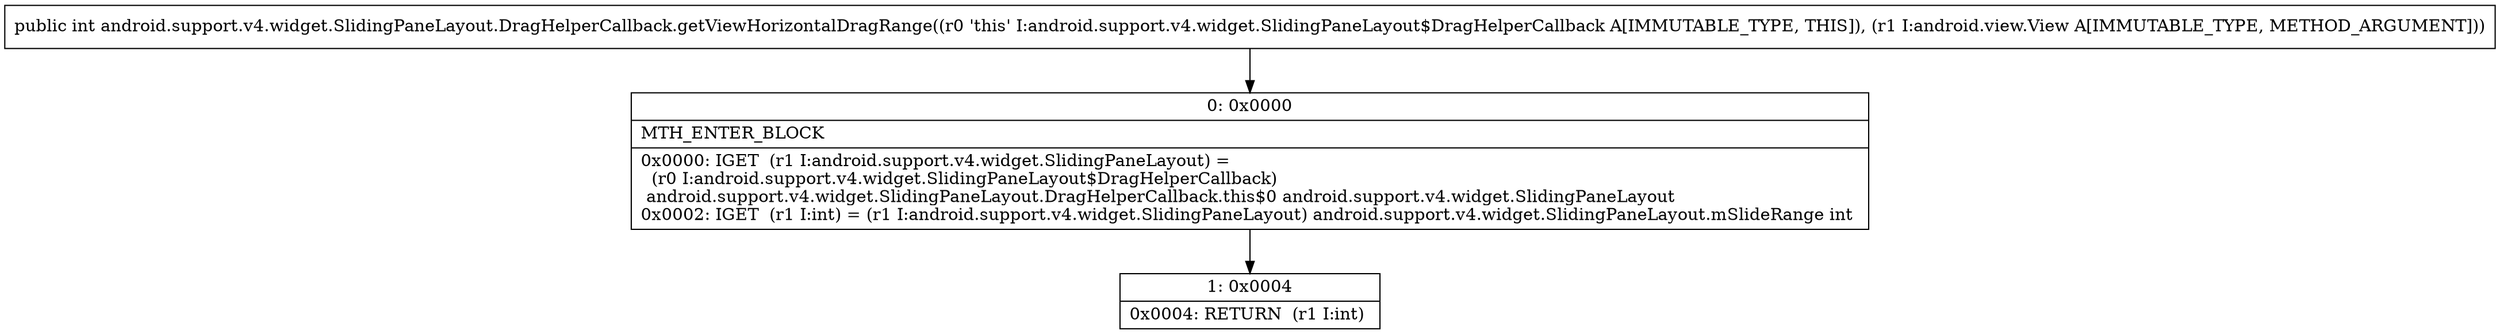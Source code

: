 digraph "CFG forandroid.support.v4.widget.SlidingPaneLayout.DragHelperCallback.getViewHorizontalDragRange(Landroid\/view\/View;)I" {
Node_0 [shape=record,label="{0\:\ 0x0000|MTH_ENTER_BLOCK\l|0x0000: IGET  (r1 I:android.support.v4.widget.SlidingPaneLayout) = \l  (r0 I:android.support.v4.widget.SlidingPaneLayout$DragHelperCallback)\l android.support.v4.widget.SlidingPaneLayout.DragHelperCallback.this$0 android.support.v4.widget.SlidingPaneLayout \l0x0002: IGET  (r1 I:int) = (r1 I:android.support.v4.widget.SlidingPaneLayout) android.support.v4.widget.SlidingPaneLayout.mSlideRange int \l}"];
Node_1 [shape=record,label="{1\:\ 0x0004|0x0004: RETURN  (r1 I:int) \l}"];
MethodNode[shape=record,label="{public int android.support.v4.widget.SlidingPaneLayout.DragHelperCallback.getViewHorizontalDragRange((r0 'this' I:android.support.v4.widget.SlidingPaneLayout$DragHelperCallback A[IMMUTABLE_TYPE, THIS]), (r1 I:android.view.View A[IMMUTABLE_TYPE, METHOD_ARGUMENT])) }"];
MethodNode -> Node_0;
Node_0 -> Node_1;
}

